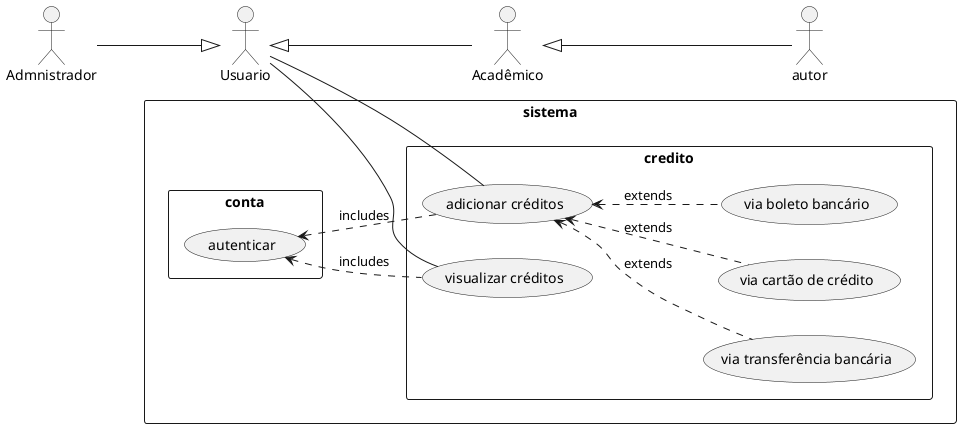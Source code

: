 @startuml credito

left to right direction

:Usuario: as usuario
:Acadêmico: as academico
:Admnistrador: as admnistrador

academico <|-- autor
usuario <|-down- academico
usuario <|-up- admnistrador

rectangle sistema {
    rectangle conta {
        (autenticar)
    }
    rectangle credito {
        usuario -- (visualizar créditos)
        usuario -- (adicionar créditos)

        (autenticar) <.. (visualizar créditos) : includes
        (autenticar) <.. (adicionar créditos) : includes

        (adicionar créditos) <.. (via cartão de crédito) : extends
        (adicionar créditos) <.. (via boleto bancário) : extends
        (adicionar créditos) <.. (via transferência bancária) : extends
    }
}

@enduml